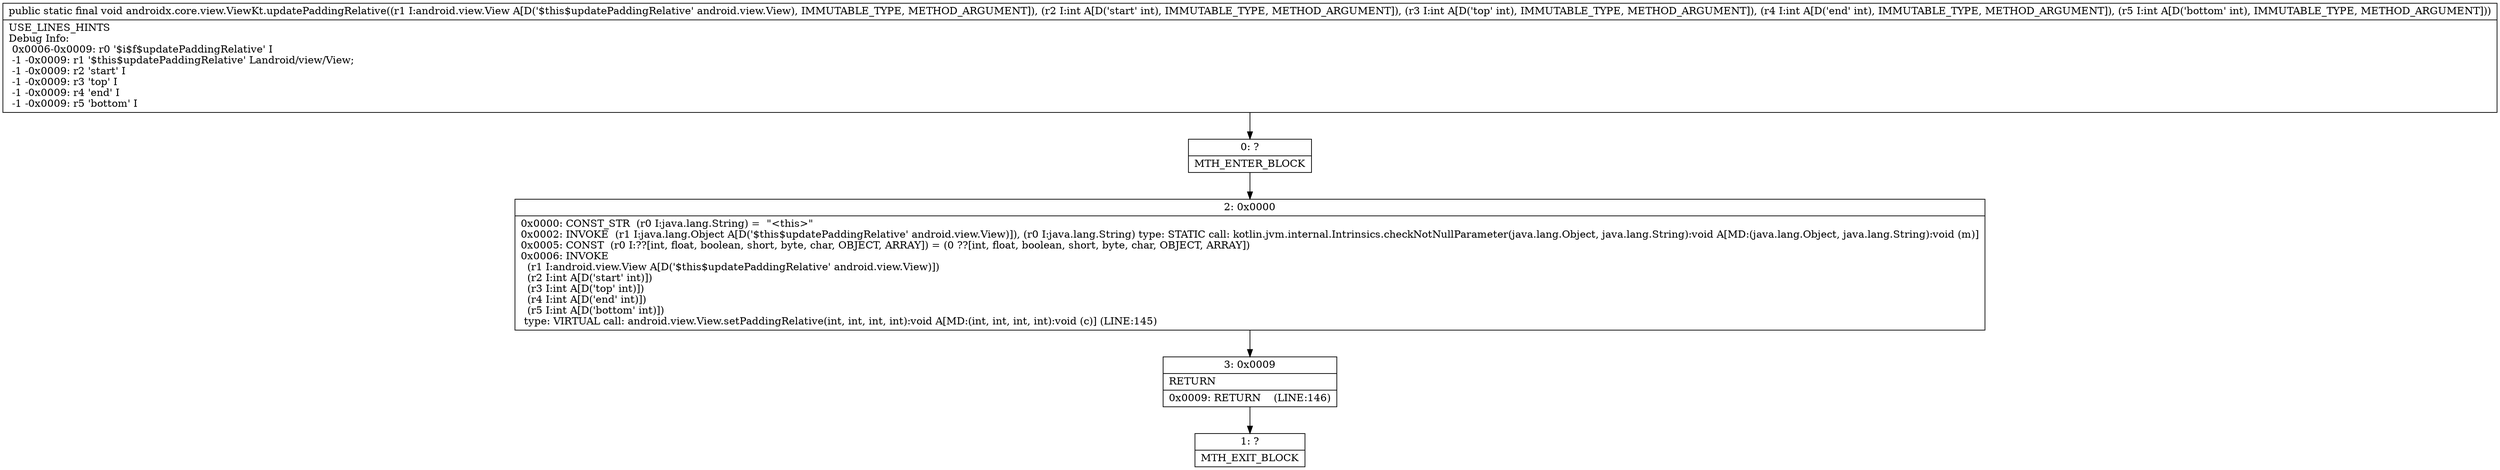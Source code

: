 digraph "CFG forandroidx.core.view.ViewKt.updatePaddingRelative(Landroid\/view\/View;IIII)V" {
Node_0 [shape=record,label="{0\:\ ?|MTH_ENTER_BLOCK\l}"];
Node_2 [shape=record,label="{2\:\ 0x0000|0x0000: CONST_STR  (r0 I:java.lang.String) =  \"\<this\>\" \l0x0002: INVOKE  (r1 I:java.lang.Object A[D('$this$updatePaddingRelative' android.view.View)]), (r0 I:java.lang.String) type: STATIC call: kotlin.jvm.internal.Intrinsics.checkNotNullParameter(java.lang.Object, java.lang.String):void A[MD:(java.lang.Object, java.lang.String):void (m)]\l0x0005: CONST  (r0 I:??[int, float, boolean, short, byte, char, OBJECT, ARRAY]) = (0 ??[int, float, boolean, short, byte, char, OBJECT, ARRAY]) \l0x0006: INVOKE  \l  (r1 I:android.view.View A[D('$this$updatePaddingRelative' android.view.View)])\l  (r2 I:int A[D('start' int)])\l  (r3 I:int A[D('top' int)])\l  (r4 I:int A[D('end' int)])\l  (r5 I:int A[D('bottom' int)])\l type: VIRTUAL call: android.view.View.setPaddingRelative(int, int, int, int):void A[MD:(int, int, int, int):void (c)] (LINE:145)\l}"];
Node_3 [shape=record,label="{3\:\ 0x0009|RETURN\l|0x0009: RETURN    (LINE:146)\l}"];
Node_1 [shape=record,label="{1\:\ ?|MTH_EXIT_BLOCK\l}"];
MethodNode[shape=record,label="{public static final void androidx.core.view.ViewKt.updatePaddingRelative((r1 I:android.view.View A[D('$this$updatePaddingRelative' android.view.View), IMMUTABLE_TYPE, METHOD_ARGUMENT]), (r2 I:int A[D('start' int), IMMUTABLE_TYPE, METHOD_ARGUMENT]), (r3 I:int A[D('top' int), IMMUTABLE_TYPE, METHOD_ARGUMENT]), (r4 I:int A[D('end' int), IMMUTABLE_TYPE, METHOD_ARGUMENT]), (r5 I:int A[D('bottom' int), IMMUTABLE_TYPE, METHOD_ARGUMENT]))  | USE_LINES_HINTS\lDebug Info:\l  0x0006\-0x0009: r0 '$i$f$updatePaddingRelative' I\l  \-1 \-0x0009: r1 '$this$updatePaddingRelative' Landroid\/view\/View;\l  \-1 \-0x0009: r2 'start' I\l  \-1 \-0x0009: r3 'top' I\l  \-1 \-0x0009: r4 'end' I\l  \-1 \-0x0009: r5 'bottom' I\l}"];
MethodNode -> Node_0;Node_0 -> Node_2;
Node_2 -> Node_3;
Node_3 -> Node_1;
}

